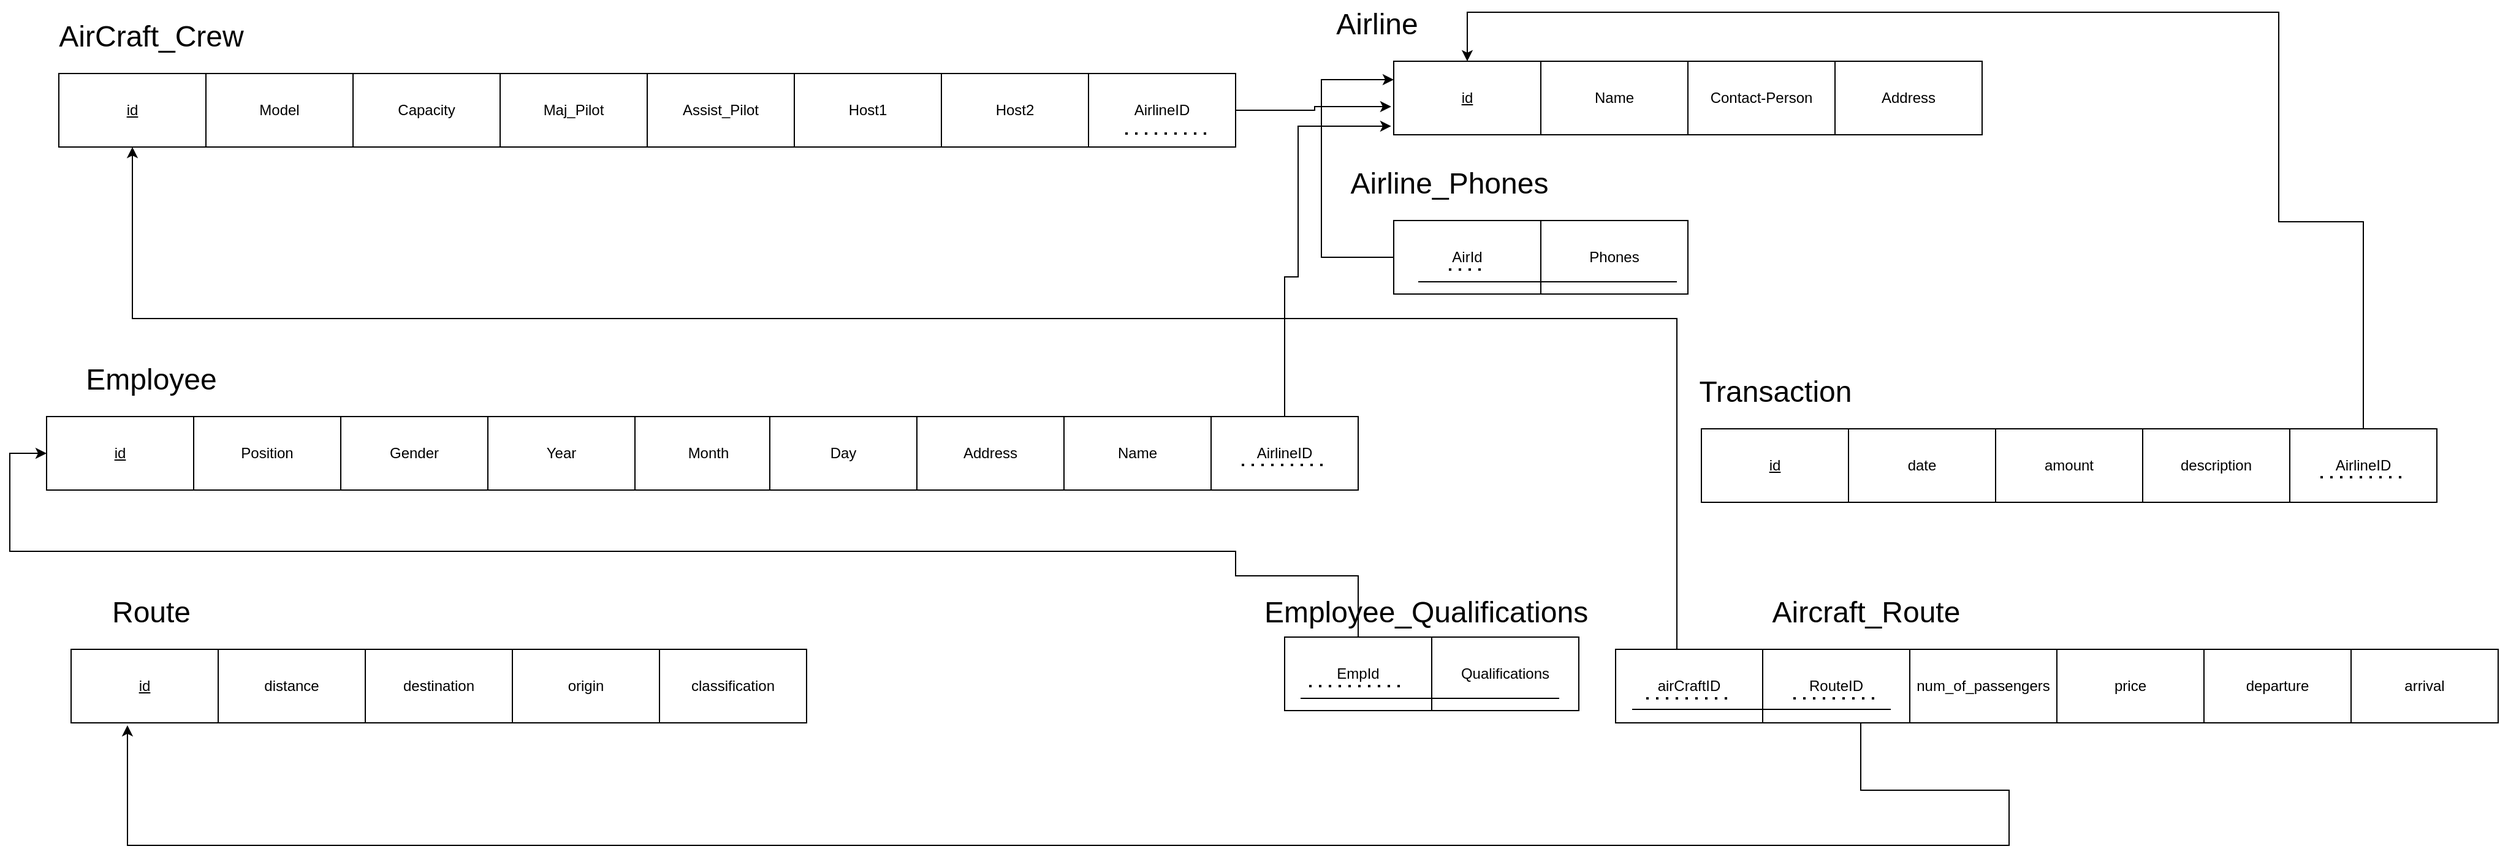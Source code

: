 <mxfile version="24.2.5" type="device">
  <diagram name="Page-1" id="JsPE6WyXOVw0PIv7F2Rd">
    <mxGraphModel dx="2924" dy="1204" grid="1" gridSize="10" guides="1" tooltips="1" connect="1" arrows="1" fold="1" page="1" pageScale="1" pageWidth="850" pageHeight="1100" math="0" shadow="0">
      <root>
        <mxCell id="0" />
        <mxCell id="1" parent="0" />
        <mxCell id="fOsjpzj_YOjfzclOz8ZH-3" value="&lt;font style=&quot;font-size: 24px;&quot;&gt;AirCraft_Crew&lt;/font&gt;" style="text;html=1;align=center;verticalAlign=middle;resizable=0;points=[];autosize=1;strokeColor=none;fillColor=none;" vertex="1" parent="1">
          <mxGeometry x="-120" y="40" width="170" height="40" as="geometry" />
        </mxCell>
        <mxCell id="fOsjpzj_YOjfzclOz8ZH-4" value="&lt;u&gt;id&lt;/u&gt;" style="whiteSpace=wrap;html=1;" vertex="1" parent="1">
          <mxGeometry x="-110" y="90" width="120" height="60" as="geometry" />
        </mxCell>
        <mxCell id="fOsjpzj_YOjfzclOz8ZH-7" value="Model" style="whiteSpace=wrap;html=1;" vertex="1" parent="1">
          <mxGeometry x="10" y="90" width="120" height="60" as="geometry" />
        </mxCell>
        <mxCell id="fOsjpzj_YOjfzclOz8ZH-8" value="Capacity" style="whiteSpace=wrap;html=1;" vertex="1" parent="1">
          <mxGeometry x="130" y="90" width="120" height="60" as="geometry" />
        </mxCell>
        <mxCell id="fOsjpzj_YOjfzclOz8ZH-9" value="Maj_Pilot" style="whiteSpace=wrap;html=1;" vertex="1" parent="1">
          <mxGeometry x="250" y="90" width="120" height="60" as="geometry" />
        </mxCell>
        <mxCell id="fOsjpzj_YOjfzclOz8ZH-10" value="Assist_Pilot" style="whiteSpace=wrap;html=1;" vertex="1" parent="1">
          <mxGeometry x="370" y="90" width="120" height="60" as="geometry" />
        </mxCell>
        <mxCell id="fOsjpzj_YOjfzclOz8ZH-11" value="Host1" style="whiteSpace=wrap;html=1;" vertex="1" parent="1">
          <mxGeometry x="490" y="90" width="120" height="60" as="geometry" />
        </mxCell>
        <mxCell id="fOsjpzj_YOjfzclOz8ZH-12" value="Host2" style="whiteSpace=wrap;html=1;" vertex="1" parent="1">
          <mxGeometry x="610" y="90" width="120" height="60" as="geometry" />
        </mxCell>
        <mxCell id="fOsjpzj_YOjfzclOz8ZH-19" value="&lt;font style=&quot;font-size: 24px;&quot;&gt;Airline&lt;/font&gt;" style="text;html=1;align=center;verticalAlign=middle;resizable=0;points=[];autosize=1;strokeColor=none;fillColor=none;" vertex="1" parent="1">
          <mxGeometry x="920" y="30" width="90" height="40" as="geometry" />
        </mxCell>
        <mxCell id="fOsjpzj_YOjfzclOz8ZH-20" value="&lt;u&gt;id&lt;/u&gt;" style="rounded=0;whiteSpace=wrap;html=1;" vertex="1" parent="1">
          <mxGeometry x="979" y="80" width="120" height="60" as="geometry" />
        </mxCell>
        <mxCell id="fOsjpzj_YOjfzclOz8ZH-21" value="Name" style="rounded=0;whiteSpace=wrap;html=1;" vertex="1" parent="1">
          <mxGeometry x="1099" y="80" width="120" height="60" as="geometry" />
        </mxCell>
        <mxCell id="fOsjpzj_YOjfzclOz8ZH-22" value="Contact-Person" style="rounded=0;whiteSpace=wrap;html=1;" vertex="1" parent="1">
          <mxGeometry x="1219" y="80" width="120" height="60" as="geometry" />
        </mxCell>
        <mxCell id="fOsjpzj_YOjfzclOz8ZH-23" value="Address" style="rounded=0;whiteSpace=wrap;html=1;" vertex="1" parent="1">
          <mxGeometry x="1339" y="80" width="120" height="60" as="geometry" />
        </mxCell>
        <mxCell id="fOsjpzj_YOjfzclOz8ZH-24" value="&lt;span style=&quot;font-size: 24px;&quot;&gt;Airline_Phones&lt;/span&gt;" style="text;html=1;align=center;verticalAlign=middle;resizable=0;points=[];autosize=1;strokeColor=none;fillColor=none;" vertex="1" parent="1">
          <mxGeometry x="934" y="160" width="180" height="40" as="geometry" />
        </mxCell>
        <mxCell id="fOsjpzj_YOjfzclOz8ZH-27" style="edgeStyle=orthogonalEdgeStyle;rounded=0;orthogonalLoop=1;jettySize=auto;html=1;entryX=0;entryY=0.25;entryDx=0;entryDy=0;" edge="1" parent="1" source="fOsjpzj_YOjfzclOz8ZH-25" target="fOsjpzj_YOjfzclOz8ZH-20">
          <mxGeometry relative="1" as="geometry">
            <mxPoint x="919" y="100" as="targetPoint" />
            <Array as="points">
              <mxPoint x="920" y="240" />
              <mxPoint x="920" y="95" />
            </Array>
          </mxGeometry>
        </mxCell>
        <mxCell id="fOsjpzj_YOjfzclOz8ZH-25" value="AirId" style="rounded=0;whiteSpace=wrap;html=1;" vertex="1" parent="1">
          <mxGeometry x="979" y="210" width="120" height="60" as="geometry" />
        </mxCell>
        <mxCell id="fOsjpzj_YOjfzclOz8ZH-26" value="Phones" style="rounded=0;whiteSpace=wrap;html=1;" vertex="1" parent="1">
          <mxGeometry x="1099" y="210" width="120" height="60" as="geometry" />
        </mxCell>
        <mxCell id="fOsjpzj_YOjfzclOz8ZH-29" value="&lt;span style=&quot;font-size: 24px;&quot;&gt;Employee&lt;/span&gt;" style="text;html=1;align=center;verticalAlign=middle;resizable=0;points=[];autosize=1;strokeColor=none;fillColor=none;" vertex="1" parent="1">
          <mxGeometry x="-100" y="320" width="130" height="40" as="geometry" />
        </mxCell>
        <mxCell id="fOsjpzj_YOjfzclOz8ZH-30" value="&lt;u&gt;id&lt;/u&gt;" style="rounded=0;whiteSpace=wrap;html=1;" vertex="1" parent="1">
          <mxGeometry x="-120" y="370" width="120" height="60" as="geometry" />
        </mxCell>
        <mxCell id="fOsjpzj_YOjfzclOz8ZH-31" value="Position" style="rounded=0;whiteSpace=wrap;html=1;" vertex="1" parent="1">
          <mxGeometry y="370" width="120" height="60" as="geometry" />
        </mxCell>
        <mxCell id="fOsjpzj_YOjfzclOz8ZH-32" value="Gender" style="rounded=0;whiteSpace=wrap;html=1;" vertex="1" parent="1">
          <mxGeometry x="120" y="370" width="120" height="60" as="geometry" />
        </mxCell>
        <mxCell id="fOsjpzj_YOjfzclOz8ZH-33" value="Year" style="rounded=0;whiteSpace=wrap;html=1;" vertex="1" parent="1">
          <mxGeometry x="240" y="370" width="120" height="60" as="geometry" />
        </mxCell>
        <mxCell id="fOsjpzj_YOjfzclOz8ZH-34" value="Month" style="rounded=0;whiteSpace=wrap;html=1;" vertex="1" parent="1">
          <mxGeometry x="360" y="370" width="120" height="60" as="geometry" />
        </mxCell>
        <mxCell id="fOsjpzj_YOjfzclOz8ZH-35" value="Day" style="rounded=0;whiteSpace=wrap;html=1;" vertex="1" parent="1">
          <mxGeometry x="470" y="370" width="120" height="60" as="geometry" />
        </mxCell>
        <mxCell id="fOsjpzj_YOjfzclOz8ZH-36" value="Address" style="rounded=0;whiteSpace=wrap;html=1;" vertex="1" parent="1">
          <mxGeometry x="590" y="370" width="120" height="60" as="geometry" />
        </mxCell>
        <mxCell id="fOsjpzj_YOjfzclOz8ZH-37" value="Name" style="rounded=0;whiteSpace=wrap;html=1;" vertex="1" parent="1">
          <mxGeometry x="710" y="370" width="120" height="60" as="geometry" />
        </mxCell>
        <mxCell id="fOsjpzj_YOjfzclOz8ZH-38" value="&lt;span style=&quot;font-size: 24px;&quot;&gt;Employee_Qualifications&lt;/span&gt;" style="text;html=1;align=center;verticalAlign=middle;resizable=0;points=[];autosize=1;strokeColor=none;fillColor=none;" vertex="1" parent="1">
          <mxGeometry x="860" y="510" width="290" height="40" as="geometry" />
        </mxCell>
        <mxCell id="fOsjpzj_YOjfzclOz8ZH-45" style="edgeStyle=orthogonalEdgeStyle;rounded=0;orthogonalLoop=1;jettySize=auto;html=1;entryX=0;entryY=0.5;entryDx=0;entryDy=0;" edge="1" parent="1" source="fOsjpzj_YOjfzclOz8ZH-39" target="fOsjpzj_YOjfzclOz8ZH-30">
          <mxGeometry relative="1" as="geometry">
            <mxPoint x="-150" y="400" as="targetPoint" />
            <Array as="points">
              <mxPoint x="950" y="500" />
              <mxPoint x="850" y="500" />
              <mxPoint x="850" y="480" />
              <mxPoint x="-150" y="480" />
              <mxPoint x="-150" y="400" />
            </Array>
          </mxGeometry>
        </mxCell>
        <mxCell id="fOsjpzj_YOjfzclOz8ZH-39" value="EmpId" style="rounded=0;whiteSpace=wrap;html=1;" vertex="1" parent="1">
          <mxGeometry x="890" y="550" width="120" height="60" as="geometry" />
        </mxCell>
        <mxCell id="fOsjpzj_YOjfzclOz8ZH-40" value="Qualifications" style="rounded=0;whiteSpace=wrap;html=1;" vertex="1" parent="1">
          <mxGeometry x="1010" y="550" width="120" height="60" as="geometry" />
        </mxCell>
        <mxCell id="fOsjpzj_YOjfzclOz8ZH-41" value="" style="endArrow=none;dashed=1;html=1;dashPattern=1 3;strokeWidth=2;rounded=0;" edge="1" parent="1">
          <mxGeometry width="50" height="50" relative="1" as="geometry">
            <mxPoint x="1024" y="250" as="sourcePoint" />
            <mxPoint x="1054" y="250" as="targetPoint" />
          </mxGeometry>
        </mxCell>
        <mxCell id="fOsjpzj_YOjfzclOz8ZH-42" value="" style="endArrow=none;html=1;rounded=0;" edge="1" parent="1">
          <mxGeometry width="50" height="50" relative="1" as="geometry">
            <mxPoint x="999" y="260" as="sourcePoint" />
            <mxPoint x="1210" y="260" as="targetPoint" />
          </mxGeometry>
        </mxCell>
        <mxCell id="fOsjpzj_YOjfzclOz8ZH-43" value="" style="endArrow=none;dashed=1;html=1;dashPattern=1 3;strokeWidth=2;rounded=0;" edge="1" parent="1">
          <mxGeometry width="50" height="50" relative="1" as="geometry">
            <mxPoint x="910" y="590" as="sourcePoint" />
            <mxPoint x="990" y="590" as="targetPoint" />
          </mxGeometry>
        </mxCell>
        <mxCell id="fOsjpzj_YOjfzclOz8ZH-44" value="" style="endArrow=none;html=1;rounded=0;" edge="1" parent="1">
          <mxGeometry width="50" height="50" relative="1" as="geometry">
            <mxPoint x="903" y="600" as="sourcePoint" />
            <mxPoint x="1114" y="600" as="targetPoint" />
          </mxGeometry>
        </mxCell>
        <mxCell id="fOsjpzj_YOjfzclOz8ZH-46" value="&lt;span style=&quot;font-size: 24px;&quot;&gt;Transaction&lt;/span&gt;" style="text;html=1;align=center;verticalAlign=middle;resizable=0;points=[];autosize=1;strokeColor=none;fillColor=none;" vertex="1" parent="1">
          <mxGeometry x="1215" y="330" width="150" height="40" as="geometry" />
        </mxCell>
        <mxCell id="fOsjpzj_YOjfzclOz8ZH-48" value="&lt;u&gt;id&lt;/u&gt;" style="rounded=0;whiteSpace=wrap;html=1;" vertex="1" parent="1">
          <mxGeometry x="1230" y="380" width="120" height="60" as="geometry" />
        </mxCell>
        <mxCell id="fOsjpzj_YOjfzclOz8ZH-49" value="date" style="rounded=0;whiteSpace=wrap;html=1;" vertex="1" parent="1">
          <mxGeometry x="1350" y="380" width="120" height="60" as="geometry" />
        </mxCell>
        <mxCell id="fOsjpzj_YOjfzclOz8ZH-50" value="amount" style="rounded=0;whiteSpace=wrap;html=1;" vertex="1" parent="1">
          <mxGeometry x="1470" y="380" width="120" height="60" as="geometry" />
        </mxCell>
        <mxCell id="fOsjpzj_YOjfzclOz8ZH-51" value="description" style="rounded=0;whiteSpace=wrap;html=1;" vertex="1" parent="1">
          <mxGeometry x="1590" y="380" width="120" height="60" as="geometry" />
        </mxCell>
        <mxCell id="fOsjpzj_YOjfzclOz8ZH-52" value="&lt;span style=&quot;font-size: 24px;&quot;&gt;Route&lt;/span&gt;" style="text;html=1;align=center;verticalAlign=middle;resizable=0;points=[];autosize=1;strokeColor=none;fillColor=none;" vertex="1" parent="1">
          <mxGeometry x="-80" y="510" width="90" height="40" as="geometry" />
        </mxCell>
        <mxCell id="fOsjpzj_YOjfzclOz8ZH-53" value="&lt;u&gt;id&lt;/u&gt;" style="rounded=0;whiteSpace=wrap;html=1;" vertex="1" parent="1">
          <mxGeometry x="-100" y="560" width="120" height="60" as="geometry" />
        </mxCell>
        <mxCell id="fOsjpzj_YOjfzclOz8ZH-54" value="distance" style="rounded=0;whiteSpace=wrap;html=1;" vertex="1" parent="1">
          <mxGeometry x="20" y="560" width="120" height="60" as="geometry" />
        </mxCell>
        <mxCell id="fOsjpzj_YOjfzclOz8ZH-55" value="destination" style="rounded=0;whiteSpace=wrap;html=1;" vertex="1" parent="1">
          <mxGeometry x="140" y="560" width="120" height="60" as="geometry" />
        </mxCell>
        <mxCell id="fOsjpzj_YOjfzclOz8ZH-56" value="origin" style="rounded=0;whiteSpace=wrap;html=1;" vertex="1" parent="1">
          <mxGeometry x="260" y="560" width="120" height="60" as="geometry" />
        </mxCell>
        <mxCell id="fOsjpzj_YOjfzclOz8ZH-57" value="classification" style="rounded=0;whiteSpace=wrap;html=1;" vertex="1" parent="1">
          <mxGeometry x="380" y="560" width="120" height="60" as="geometry" />
        </mxCell>
        <mxCell id="fOsjpzj_YOjfzclOz8ZH-58" value="AirlineID" style="whiteSpace=wrap;html=1;" vertex="1" parent="1">
          <mxGeometry x="730" y="90" width="120" height="60" as="geometry" />
        </mxCell>
        <mxCell id="fOsjpzj_YOjfzclOz8ZH-59" value="" style="endArrow=none;dashed=1;html=1;dashPattern=1 3;strokeWidth=2;rounded=0;" edge="1" parent="1">
          <mxGeometry width="50" height="50" relative="1" as="geometry">
            <mxPoint x="760" y="139" as="sourcePoint" />
            <mxPoint x="830" y="139" as="targetPoint" />
          </mxGeometry>
        </mxCell>
        <mxCell id="fOsjpzj_YOjfzclOz8ZH-60" style="edgeStyle=orthogonalEdgeStyle;rounded=0;orthogonalLoop=1;jettySize=auto;html=1;entryX=-0.017;entryY=0.617;entryDx=0;entryDy=0;entryPerimeter=0;" edge="1" parent="1" source="fOsjpzj_YOjfzclOz8ZH-58" target="fOsjpzj_YOjfzclOz8ZH-20">
          <mxGeometry relative="1" as="geometry" />
        </mxCell>
        <mxCell id="fOsjpzj_YOjfzclOz8ZH-66" style="edgeStyle=orthogonalEdgeStyle;rounded=0;orthogonalLoop=1;jettySize=auto;html=1;entryX=-0.017;entryY=0.883;entryDx=0;entryDy=0;entryPerimeter=0;" edge="1" parent="1" source="fOsjpzj_YOjfzclOz8ZH-62" target="fOsjpzj_YOjfzclOz8ZH-20">
          <mxGeometry relative="1" as="geometry">
            <mxPoint x="900" y="140" as="targetPoint" />
            <Array as="points">
              <mxPoint x="890" y="256" />
              <mxPoint x="901" y="256" />
              <mxPoint x="901" y="133" />
            </Array>
          </mxGeometry>
        </mxCell>
        <mxCell id="fOsjpzj_YOjfzclOz8ZH-62" value="AirlineID" style="whiteSpace=wrap;html=1;" vertex="1" parent="1">
          <mxGeometry x="830" y="370" width="120" height="60" as="geometry" />
        </mxCell>
        <mxCell id="fOsjpzj_YOjfzclOz8ZH-65" value="" style="endArrow=none;dashed=1;html=1;dashPattern=1 3;strokeWidth=2;rounded=0;" edge="1" parent="1">
          <mxGeometry width="50" height="50" relative="1" as="geometry">
            <mxPoint x="855" y="409.5" as="sourcePoint" />
            <mxPoint x="925" y="409.5" as="targetPoint" />
          </mxGeometry>
        </mxCell>
        <mxCell id="fOsjpzj_YOjfzclOz8ZH-72" style="edgeStyle=orthogonalEdgeStyle;rounded=0;orthogonalLoop=1;jettySize=auto;html=1;entryX=0.5;entryY=0;entryDx=0;entryDy=0;" edge="1" parent="1" source="fOsjpzj_YOjfzclOz8ZH-70" target="fOsjpzj_YOjfzclOz8ZH-20">
          <mxGeometry relative="1" as="geometry">
            <mxPoint x="1030" y="40" as="targetPoint" />
            <Array as="points">
              <mxPoint x="1770" y="211" />
              <mxPoint x="1701" y="211" />
              <mxPoint x="1701" y="40" />
              <mxPoint x="1039" y="40" />
            </Array>
          </mxGeometry>
        </mxCell>
        <mxCell id="fOsjpzj_YOjfzclOz8ZH-70" value="AirlineID" style="whiteSpace=wrap;html=1;" vertex="1" parent="1">
          <mxGeometry x="1710" y="380" width="120" height="60" as="geometry" />
        </mxCell>
        <mxCell id="fOsjpzj_YOjfzclOz8ZH-71" value="" style="endArrow=none;dashed=1;html=1;dashPattern=1 3;strokeWidth=2;rounded=0;" edge="1" parent="1">
          <mxGeometry width="50" height="50" relative="1" as="geometry">
            <mxPoint x="1735" y="419.5" as="sourcePoint" />
            <mxPoint x="1805" y="419.5" as="targetPoint" />
          </mxGeometry>
        </mxCell>
        <mxCell id="fOsjpzj_YOjfzclOz8ZH-73" value="&lt;span style=&quot;font-size: 24px;&quot;&gt;Aircraft_Route&lt;/span&gt;" style="text;html=1;align=center;verticalAlign=middle;resizable=0;points=[];autosize=1;strokeColor=none;fillColor=none;" vertex="1" parent="1">
          <mxGeometry x="1274" y="510" width="180" height="40" as="geometry" />
        </mxCell>
        <mxCell id="fOsjpzj_YOjfzclOz8ZH-81" style="edgeStyle=orthogonalEdgeStyle;rounded=0;orthogonalLoop=1;jettySize=auto;html=1;entryX=0.25;entryY=1;entryDx=0;entryDy=0;" edge="1" parent="1">
          <mxGeometry relative="1" as="geometry">
            <mxPoint x="-50" y="150" as="targetPoint" />
            <mxPoint x="1230" y="590" as="sourcePoint" />
            <Array as="points">
              <mxPoint x="1210" y="590" />
              <mxPoint x="1210" y="290" />
              <mxPoint x="-50" y="290" />
            </Array>
          </mxGeometry>
        </mxCell>
        <mxCell id="fOsjpzj_YOjfzclOz8ZH-74" value="airCraftID" style="rounded=0;whiteSpace=wrap;html=1;" vertex="1" parent="1">
          <mxGeometry x="1160" y="560" width="120" height="60" as="geometry" />
        </mxCell>
        <mxCell id="fOsjpzj_YOjfzclOz8ZH-82" style="edgeStyle=orthogonalEdgeStyle;rounded=0;orthogonalLoop=1;jettySize=auto;html=1;entryX=0.383;entryY=1.033;entryDx=0;entryDy=0;entryPerimeter=0;" edge="1" parent="1" source="fOsjpzj_YOjfzclOz8ZH-75" target="fOsjpzj_YOjfzclOz8ZH-53">
          <mxGeometry relative="1" as="geometry">
            <mxPoint x="-50" y="720" as="targetPoint" />
            <Array as="points">
              <mxPoint x="1360" y="675" />
              <mxPoint x="1481" y="675" />
              <mxPoint x="1481" y="720" />
              <mxPoint x="-54" y="720" />
            </Array>
          </mxGeometry>
        </mxCell>
        <mxCell id="fOsjpzj_YOjfzclOz8ZH-75" value="RouteID" style="rounded=0;whiteSpace=wrap;html=1;" vertex="1" parent="1">
          <mxGeometry x="1280" y="560" width="120" height="60" as="geometry" />
        </mxCell>
        <mxCell id="fOsjpzj_YOjfzclOz8ZH-77" value="" style="endArrow=none;dashed=1;html=1;dashPattern=1 3;strokeWidth=2;rounded=0;" edge="1" parent="1">
          <mxGeometry width="50" height="50" relative="1" as="geometry">
            <mxPoint x="1305" y="600" as="sourcePoint" />
            <mxPoint x="1375" y="600" as="targetPoint" />
          </mxGeometry>
        </mxCell>
        <mxCell id="fOsjpzj_YOjfzclOz8ZH-78" value="" style="endArrow=none;dashed=1;html=1;dashPattern=1 3;strokeWidth=2;rounded=0;" edge="1" parent="1">
          <mxGeometry width="50" height="50" relative="1" as="geometry">
            <mxPoint x="1185" y="600" as="sourcePoint" />
            <mxPoint x="1255" y="600" as="targetPoint" />
          </mxGeometry>
        </mxCell>
        <mxCell id="fOsjpzj_YOjfzclOz8ZH-80" value="" style="endArrow=none;html=1;rounded=0;" edge="1" parent="1">
          <mxGeometry width="50" height="50" relative="1" as="geometry">
            <mxPoint x="1173.5" y="609" as="sourcePoint" />
            <mxPoint x="1384.5" y="609" as="targetPoint" />
          </mxGeometry>
        </mxCell>
        <mxCell id="fOsjpzj_YOjfzclOz8ZH-83" value="num_of_passengers" style="rounded=0;whiteSpace=wrap;html=1;" vertex="1" parent="1">
          <mxGeometry x="1400" y="560" width="120" height="60" as="geometry" />
        </mxCell>
        <mxCell id="fOsjpzj_YOjfzclOz8ZH-84" value="price" style="rounded=0;whiteSpace=wrap;html=1;" vertex="1" parent="1">
          <mxGeometry x="1520" y="560" width="120" height="60" as="geometry" />
        </mxCell>
        <mxCell id="fOsjpzj_YOjfzclOz8ZH-85" value="departure" style="rounded=0;whiteSpace=wrap;html=1;" vertex="1" parent="1">
          <mxGeometry x="1640" y="560" width="120" height="60" as="geometry" />
        </mxCell>
        <mxCell id="fOsjpzj_YOjfzclOz8ZH-86" value="arrival" style="rounded=0;whiteSpace=wrap;html=1;" vertex="1" parent="1">
          <mxGeometry x="1760" y="560" width="120" height="60" as="geometry" />
        </mxCell>
      </root>
    </mxGraphModel>
  </diagram>
</mxfile>
